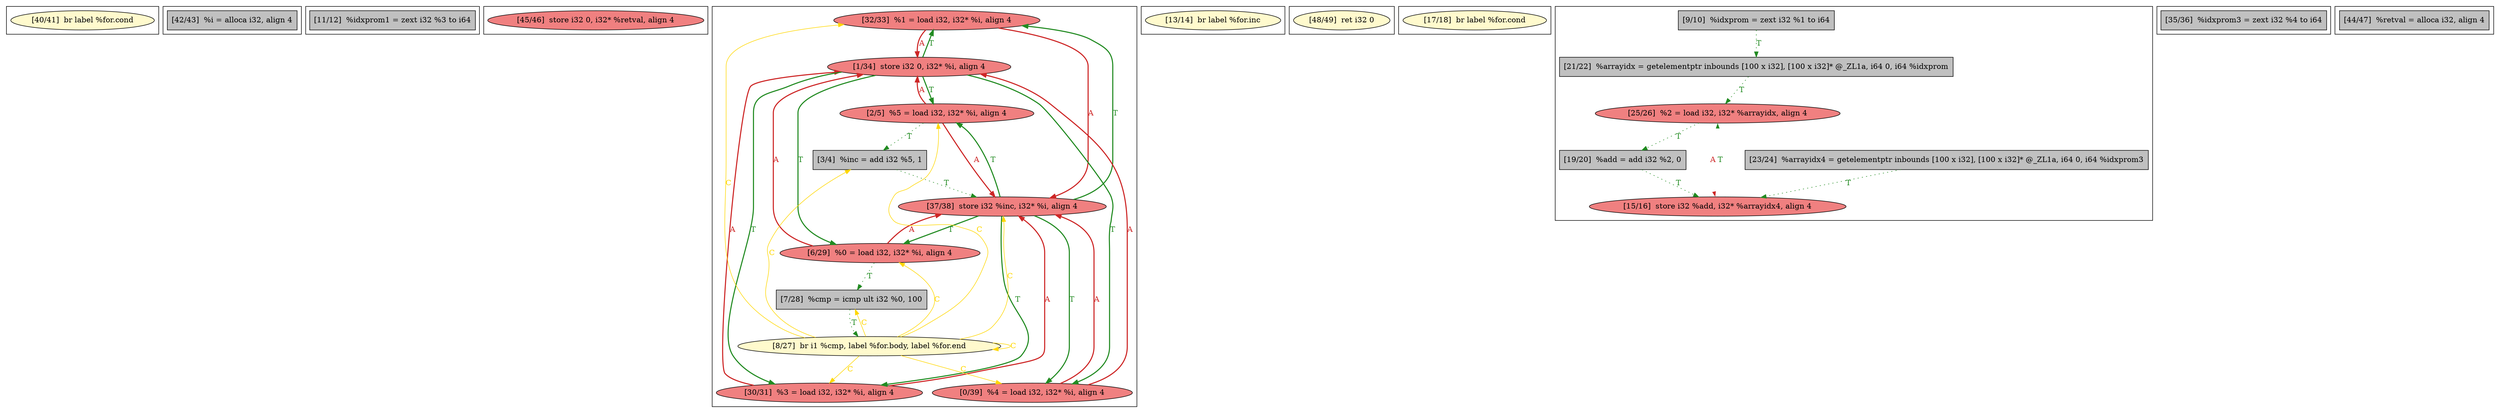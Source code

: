 
digraph G {





subgraph cluster10 {


node85 [fillcolor=lemonchiffon,label="[40/41]  br label %for.cond",shape=ellipse,style=filled ]



}

subgraph cluster9 {


node84 [fillcolor=grey,label="[42/43]  %i = alloca i32, align 4",shape=rectangle,style=filled ]



}

subgraph cluster8 {


node83 [fillcolor=grey,label="[11/12]  %idxprom1 = zext i32 %3 to i64",shape=rectangle,style=filled ]



}

subgraph cluster7 {


node82 [fillcolor=lightcoral,label="[45/46]  store i32 0, i32* %retval, align 4",shape=ellipse,style=filled ]



}

subgraph cluster6 {


node81 [fillcolor=lightcoral,label="[32/33]  %1 = load i32, i32* %i, align 4",shape=ellipse,style=filled ]
node79 [fillcolor=lightcoral,label="[30/31]  %3 = load i32, i32* %i, align 4",shape=ellipse,style=filled ]
node78 [fillcolor=grey,label="[7/28]  %cmp = icmp ult i32 %0, 100",shape=rectangle,style=filled ]
node73 [fillcolor=lightcoral,label="[1/34]  store i32 0, i32* %i, align 4",shape=ellipse,style=filled ]
node72 [fillcolor=lightcoral,label="[37/38]  store i32 %inc, i32* %i, align 4",shape=ellipse,style=filled ]
node80 [fillcolor=lightcoral,label="[6/29]  %0 = load i32, i32* %i, align 4",shape=ellipse,style=filled ]
node74 [fillcolor=lightcoral,label="[0/39]  %4 = load i32, i32* %i, align 4",shape=ellipse,style=filled ]
node75 [fillcolor=lemonchiffon,label="[8/27]  br i1 %cmp, label %for.body, label %for.end",shape=ellipse,style=filled ]
node76 [fillcolor=lightcoral,label="[2/5]  %5 = load i32, i32* %i, align 4",shape=ellipse,style=filled ]
node77 [fillcolor=grey,label="[3/4]  %inc = add i32 %5, 1",shape=rectangle,style=filled ]

node75->node76 [color=gold,label="C",fontcolor=gold ]
node75->node75 [color=gold,label="C",fontcolor=gold ]
node75->node74 [color=gold,label="C",fontcolor=gold ]
node75->node72 [color=gold,label="C",fontcolor=gold ]
node75->node77 [color=gold,label="C",fontcolor=gold ]
node73->node80 [style=solid,color=forestgreen,label="T",penwidth=2.0,fontcolor=forestgreen ]
node80->node73 [style=solid,color=firebrick3,label="A",penwidth=2.0,fontcolor=firebrick3 ]
node79->node73 [style=solid,color=firebrick3,label="A",penwidth=2.0,fontcolor=firebrick3 ]
node74->node72 [style=solid,color=firebrick3,label="A",penwidth=2.0,fontcolor=firebrick3 ]
node73->node79 [style=solid,color=forestgreen,label="T",penwidth=2.0,fontcolor=forestgreen ]
node72->node74 [style=solid,color=forestgreen,label="T",penwidth=2.0,fontcolor=forestgreen ]
node73->node81 [style=solid,color=forestgreen,label="T",penwidth=2.0,fontcolor=forestgreen ]
node72->node81 [style=solid,color=forestgreen,label="T",penwidth=2.0,fontcolor=forestgreen ]
node75->node81 [color=gold,label="C",fontcolor=gold ]
node75->node80 [color=gold,label="C",fontcolor=gold ]
node76->node77 [style=dotted,color=forestgreen,label="T",penwidth=1.0,fontcolor=forestgreen ]
node73->node76 [style=solid,color=forestgreen,label="T",penwidth=2.0,fontcolor=forestgreen ]
node80->node78 [style=dotted,color=forestgreen,label="T",penwidth=1.0,fontcolor=forestgreen ]
node77->node72 [style=dotted,color=forestgreen,label="T",penwidth=1.0,fontcolor=forestgreen ]
node75->node78 [color=gold,label="C",fontcolor=gold ]
node72->node76 [style=solid,color=forestgreen,label="T",penwidth=2.0,fontcolor=forestgreen ]
node75->node79 [color=gold,label="C",fontcolor=gold ]
node80->node72 [style=solid,color=firebrick3,label="A",penwidth=2.0,fontcolor=firebrick3 ]
node72->node80 [style=solid,color=forestgreen,label="T",penwidth=2.0,fontcolor=forestgreen ]
node73->node74 [style=solid,color=forestgreen,label="T",penwidth=2.0,fontcolor=forestgreen ]
node76->node72 [style=solid,color=firebrick3,label="A",penwidth=2.0,fontcolor=firebrick3 ]
node74->node73 [style=solid,color=firebrick3,label="A",penwidth=2.0,fontcolor=firebrick3 ]
node79->node72 [style=solid,color=firebrick3,label="A",penwidth=2.0,fontcolor=firebrick3 ]
node72->node79 [style=solid,color=forestgreen,label="T",penwidth=2.0,fontcolor=forestgreen ]
node81->node73 [style=solid,color=firebrick3,label="A",penwidth=2.0,fontcolor=firebrick3 ]
node78->node75 [style=dotted,color=forestgreen,label="T",penwidth=1.0,fontcolor=forestgreen ]
node76->node73 [style=solid,color=firebrick3,label="A",penwidth=2.0,fontcolor=firebrick3 ]
node81->node72 [style=solid,color=firebrick3,label="A",penwidth=2.0,fontcolor=firebrick3 ]


}

subgraph cluster0 {


node61 [fillcolor=lemonchiffon,label="[13/14]  br label %for.inc",shape=ellipse,style=filled ]



}

subgraph cluster5 {


node71 [fillcolor=lemonchiffon,label="[48/49]  ret i32 0",shape=ellipse,style=filled ]



}

subgraph cluster1 {


node62 [fillcolor=lemonchiffon,label="[17/18]  br label %for.cond",shape=ellipse,style=filled ]



}

subgraph cluster2 {


node67 [fillcolor=lightcoral,label="[25/26]  %2 = load i32, i32* %arrayidx, align 4",shape=ellipse,style=filled ]
node66 [fillcolor=grey,label="[19/20]  %add = add i32 %2, 0",shape=rectangle,style=filled ]
node65 [fillcolor=grey,label="[23/24]  %arrayidx4 = getelementptr inbounds [100 x i32], [100 x i32]* @_ZL1a, i64 0, i64 %idxprom3",shape=rectangle,style=filled ]
node63 [fillcolor=grey,label="[9/10]  %idxprom = zext i32 %1 to i64",shape=rectangle,style=filled ]
node68 [fillcolor=lightcoral,label="[15/16]  store i32 %add, i32* %arrayidx4, align 4",shape=ellipse,style=filled ]
node64 [fillcolor=grey,label="[21/22]  %arrayidx = getelementptr inbounds [100 x i32], [100 x i32]* @_ZL1a, i64 0, i64 %idxprom",shape=rectangle,style=filled ]

node65->node68 [style=dotted,color=forestgreen,label="T",penwidth=1.0,fontcolor=forestgreen ]
node68->node67 [style=solid,color=forestgreen,label="T",penwidth=0.0,fontcolor=forestgreen ]
node66->node68 [style=dotted,color=forestgreen,label="T",penwidth=1.0,fontcolor=forestgreen ]
node67->node68 [style=solid,color=firebrick3,label="A",penwidth=0.0,fontcolor=firebrick3 ]
node63->node64 [style=dotted,color=forestgreen,label="T",penwidth=1.0,fontcolor=forestgreen ]
node64->node67 [style=dotted,color=forestgreen,label="T",penwidth=1.0,fontcolor=forestgreen ]
node67->node66 [style=dotted,color=forestgreen,label="T",penwidth=1.0,fontcolor=forestgreen ]


}

subgraph cluster3 {


node69 [fillcolor=grey,label="[35/36]  %idxprom3 = zext i32 %4 to i64",shape=rectangle,style=filled ]



}

subgraph cluster4 {


node70 [fillcolor=grey,label="[44/47]  %retval = alloca i32, align 4",shape=rectangle,style=filled ]



}

}
